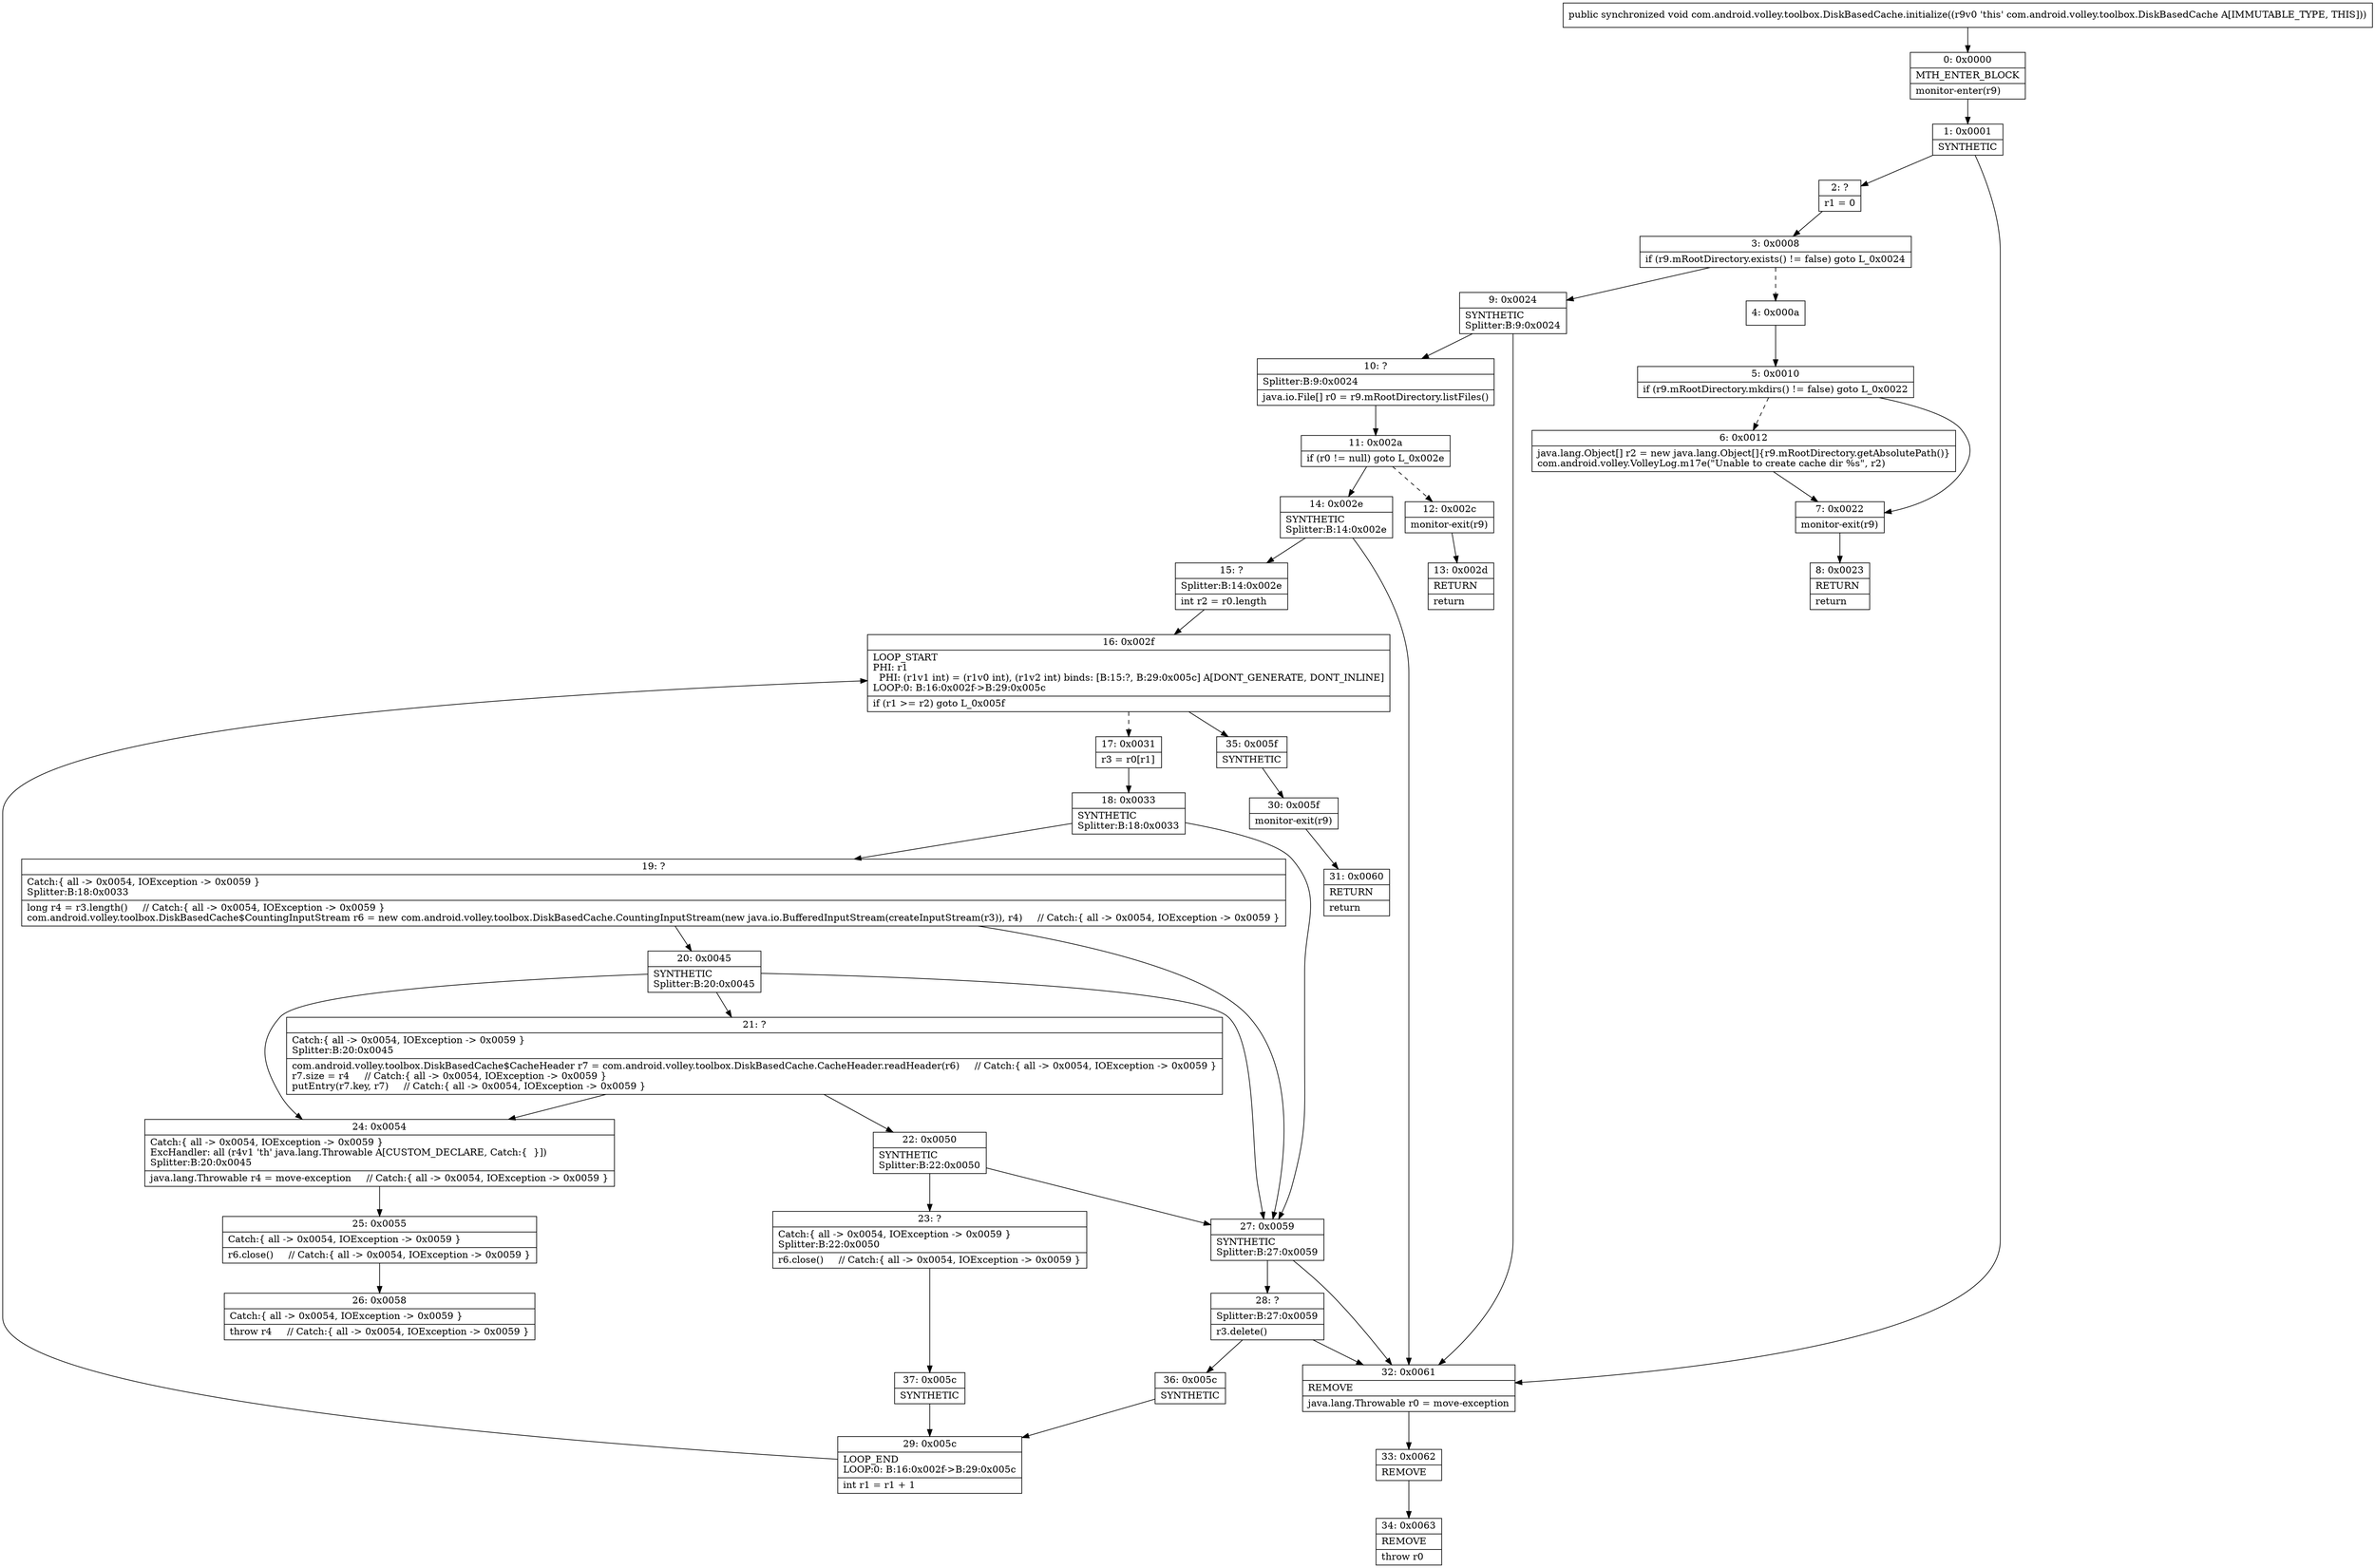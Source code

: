 digraph "CFG forcom.android.volley.toolbox.DiskBasedCache.initialize()V" {
Node_0 [shape=record,label="{0\:\ 0x0000|MTH_ENTER_BLOCK\l|monitor\-enter(r9)\l}"];
Node_1 [shape=record,label="{1\:\ 0x0001|SYNTHETIC\l}"];
Node_2 [shape=record,label="{2\:\ ?|r1 = 0\l}"];
Node_3 [shape=record,label="{3\:\ 0x0008|if (r9.mRootDirectory.exists() != false) goto L_0x0024\l}"];
Node_4 [shape=record,label="{4\:\ 0x000a}"];
Node_5 [shape=record,label="{5\:\ 0x0010|if (r9.mRootDirectory.mkdirs() != false) goto L_0x0022\l}"];
Node_6 [shape=record,label="{6\:\ 0x0012|java.lang.Object[] r2 = new java.lang.Object[]\{r9.mRootDirectory.getAbsolutePath()\}\lcom.android.volley.VolleyLog.m17e(\"Unable to create cache dir %s\", r2)\l}"];
Node_7 [shape=record,label="{7\:\ 0x0022|monitor\-exit(r9)\l}"];
Node_8 [shape=record,label="{8\:\ 0x0023|RETURN\l|return\l}"];
Node_9 [shape=record,label="{9\:\ 0x0024|SYNTHETIC\lSplitter:B:9:0x0024\l}"];
Node_10 [shape=record,label="{10\:\ ?|Splitter:B:9:0x0024\l|java.io.File[] r0 = r9.mRootDirectory.listFiles()\l}"];
Node_11 [shape=record,label="{11\:\ 0x002a|if (r0 != null) goto L_0x002e\l}"];
Node_12 [shape=record,label="{12\:\ 0x002c|monitor\-exit(r9)\l}"];
Node_13 [shape=record,label="{13\:\ 0x002d|RETURN\l|return\l}"];
Node_14 [shape=record,label="{14\:\ 0x002e|SYNTHETIC\lSplitter:B:14:0x002e\l}"];
Node_15 [shape=record,label="{15\:\ ?|Splitter:B:14:0x002e\l|int r2 = r0.length\l}"];
Node_16 [shape=record,label="{16\:\ 0x002f|LOOP_START\lPHI: r1 \l  PHI: (r1v1 int) = (r1v0 int), (r1v2 int) binds: [B:15:?, B:29:0x005c] A[DONT_GENERATE, DONT_INLINE]\lLOOP:0: B:16:0x002f\-\>B:29:0x005c\l|if (r1 \>= r2) goto L_0x005f\l}"];
Node_17 [shape=record,label="{17\:\ 0x0031|r3 = r0[r1]\l}"];
Node_18 [shape=record,label="{18\:\ 0x0033|SYNTHETIC\lSplitter:B:18:0x0033\l}"];
Node_19 [shape=record,label="{19\:\ ?|Catch:\{ all \-\> 0x0054, IOException \-\> 0x0059 \}\lSplitter:B:18:0x0033\l|long r4 = r3.length()     \/\/ Catch:\{ all \-\> 0x0054, IOException \-\> 0x0059 \}\lcom.android.volley.toolbox.DiskBasedCache$CountingInputStream r6 = new com.android.volley.toolbox.DiskBasedCache.CountingInputStream(new java.io.BufferedInputStream(createInputStream(r3)), r4)     \/\/ Catch:\{ all \-\> 0x0054, IOException \-\> 0x0059 \}\l}"];
Node_20 [shape=record,label="{20\:\ 0x0045|SYNTHETIC\lSplitter:B:20:0x0045\l}"];
Node_21 [shape=record,label="{21\:\ ?|Catch:\{ all \-\> 0x0054, IOException \-\> 0x0059 \}\lSplitter:B:20:0x0045\l|com.android.volley.toolbox.DiskBasedCache$CacheHeader r7 = com.android.volley.toolbox.DiskBasedCache.CacheHeader.readHeader(r6)     \/\/ Catch:\{ all \-\> 0x0054, IOException \-\> 0x0059 \}\lr7.size = r4     \/\/ Catch:\{ all \-\> 0x0054, IOException \-\> 0x0059 \}\lputEntry(r7.key, r7)     \/\/ Catch:\{ all \-\> 0x0054, IOException \-\> 0x0059 \}\l}"];
Node_22 [shape=record,label="{22\:\ 0x0050|SYNTHETIC\lSplitter:B:22:0x0050\l}"];
Node_23 [shape=record,label="{23\:\ ?|Catch:\{ all \-\> 0x0054, IOException \-\> 0x0059 \}\lSplitter:B:22:0x0050\l|r6.close()     \/\/ Catch:\{ all \-\> 0x0054, IOException \-\> 0x0059 \}\l}"];
Node_24 [shape=record,label="{24\:\ 0x0054|Catch:\{ all \-\> 0x0054, IOException \-\> 0x0059 \}\lExcHandler: all (r4v1 'th' java.lang.Throwable A[CUSTOM_DECLARE, Catch:\{  \}])\lSplitter:B:20:0x0045\l|java.lang.Throwable r4 = move\-exception     \/\/ Catch:\{ all \-\> 0x0054, IOException \-\> 0x0059 \}\l}"];
Node_25 [shape=record,label="{25\:\ 0x0055|Catch:\{ all \-\> 0x0054, IOException \-\> 0x0059 \}\l|r6.close()     \/\/ Catch:\{ all \-\> 0x0054, IOException \-\> 0x0059 \}\l}"];
Node_26 [shape=record,label="{26\:\ 0x0058|Catch:\{ all \-\> 0x0054, IOException \-\> 0x0059 \}\l|throw r4     \/\/ Catch:\{ all \-\> 0x0054, IOException \-\> 0x0059 \}\l}"];
Node_27 [shape=record,label="{27\:\ 0x0059|SYNTHETIC\lSplitter:B:27:0x0059\l}"];
Node_28 [shape=record,label="{28\:\ ?|Splitter:B:27:0x0059\l|r3.delete()\l}"];
Node_29 [shape=record,label="{29\:\ 0x005c|LOOP_END\lLOOP:0: B:16:0x002f\-\>B:29:0x005c\l|int r1 = r1 + 1\l}"];
Node_30 [shape=record,label="{30\:\ 0x005f|monitor\-exit(r9)\l}"];
Node_31 [shape=record,label="{31\:\ 0x0060|RETURN\l|return\l}"];
Node_32 [shape=record,label="{32\:\ 0x0061|REMOVE\l|java.lang.Throwable r0 = move\-exception\l}"];
Node_33 [shape=record,label="{33\:\ 0x0062|REMOVE\l}"];
Node_34 [shape=record,label="{34\:\ 0x0063|REMOVE\l|throw r0\l}"];
Node_35 [shape=record,label="{35\:\ 0x005f|SYNTHETIC\l}"];
Node_36 [shape=record,label="{36\:\ 0x005c|SYNTHETIC\l}"];
Node_37 [shape=record,label="{37\:\ 0x005c|SYNTHETIC\l}"];
MethodNode[shape=record,label="{public synchronized void com.android.volley.toolbox.DiskBasedCache.initialize((r9v0 'this' com.android.volley.toolbox.DiskBasedCache A[IMMUTABLE_TYPE, THIS])) }"];
MethodNode -> Node_0;
Node_0 -> Node_1;
Node_1 -> Node_2;
Node_1 -> Node_32;
Node_2 -> Node_3;
Node_3 -> Node_4[style=dashed];
Node_3 -> Node_9;
Node_4 -> Node_5;
Node_5 -> Node_6[style=dashed];
Node_5 -> Node_7;
Node_6 -> Node_7;
Node_7 -> Node_8;
Node_9 -> Node_10;
Node_9 -> Node_32;
Node_10 -> Node_11;
Node_11 -> Node_12[style=dashed];
Node_11 -> Node_14;
Node_12 -> Node_13;
Node_14 -> Node_15;
Node_14 -> Node_32;
Node_15 -> Node_16;
Node_16 -> Node_17[style=dashed];
Node_16 -> Node_35;
Node_17 -> Node_18;
Node_18 -> Node_19;
Node_18 -> Node_27;
Node_19 -> Node_20;
Node_19 -> Node_27;
Node_20 -> Node_21;
Node_20 -> Node_24;
Node_20 -> Node_27;
Node_21 -> Node_22;
Node_21 -> Node_24;
Node_22 -> Node_23;
Node_22 -> Node_27;
Node_23 -> Node_37;
Node_24 -> Node_25;
Node_25 -> Node_26;
Node_27 -> Node_28;
Node_27 -> Node_32;
Node_28 -> Node_32;
Node_28 -> Node_36;
Node_29 -> Node_16;
Node_30 -> Node_31;
Node_32 -> Node_33;
Node_33 -> Node_34;
Node_35 -> Node_30;
Node_36 -> Node_29;
Node_37 -> Node_29;
}

